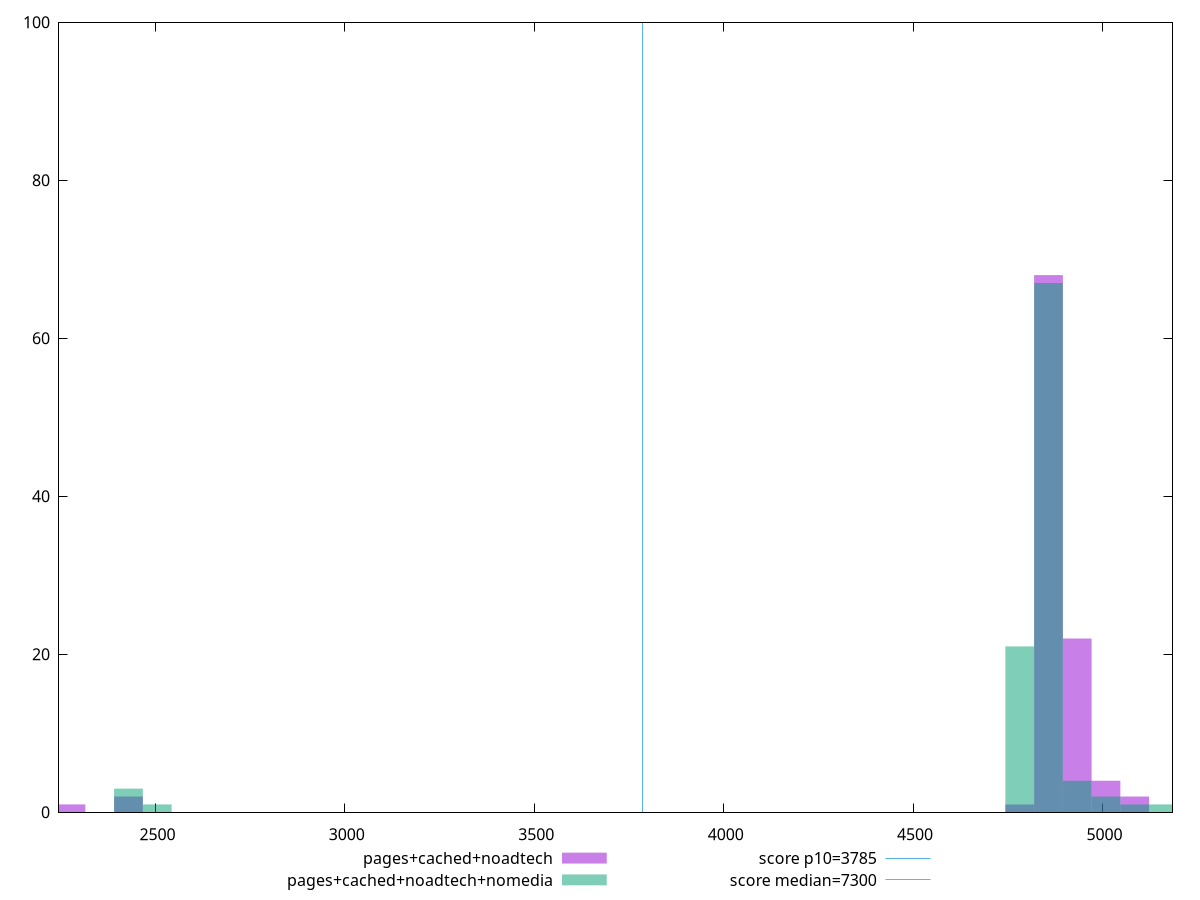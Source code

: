 reset

$pagesCachedNoadtech <<EOF
4857.468434861505 68
4933.366379156216 22
2428.7342174307523 2
4781.5704905667935 1
5085.162267745638 2
2276.93832884133 1
5009.264323450927 4
EOF

$pagesCachedNoadtechNomedia <<EOF
4781.5704905667935 21
4857.468434861505 67
2428.7342174307523 3
5085.162267745638 1
4933.366379156216 4
5009.264323450927 2
5161.060212040349 1
2504.6321617254634 1
EOF

set key outside below
set boxwidth 75.89794429471101
set xrange [2245.366:5184.8345]
set yrange [0:100]
set trange [0:100]
set style fill transparent solid 0.5 noborder

set parametric
set terminal svg size 640, 500 enhanced background rgb 'white'
set output "report_00009_2021-02-08T22-37-41.559Z/interactive/comparison/histogram/2_vs_3.svg"

plot $pagesCachedNoadtech title "pages+cached+noadtech" with boxes, \
     $pagesCachedNoadtechNomedia title "pages+cached+noadtech+nomedia" with boxes, \
     3785,t title "score p10=3785", \
     7300,t title "score median=7300"

reset

